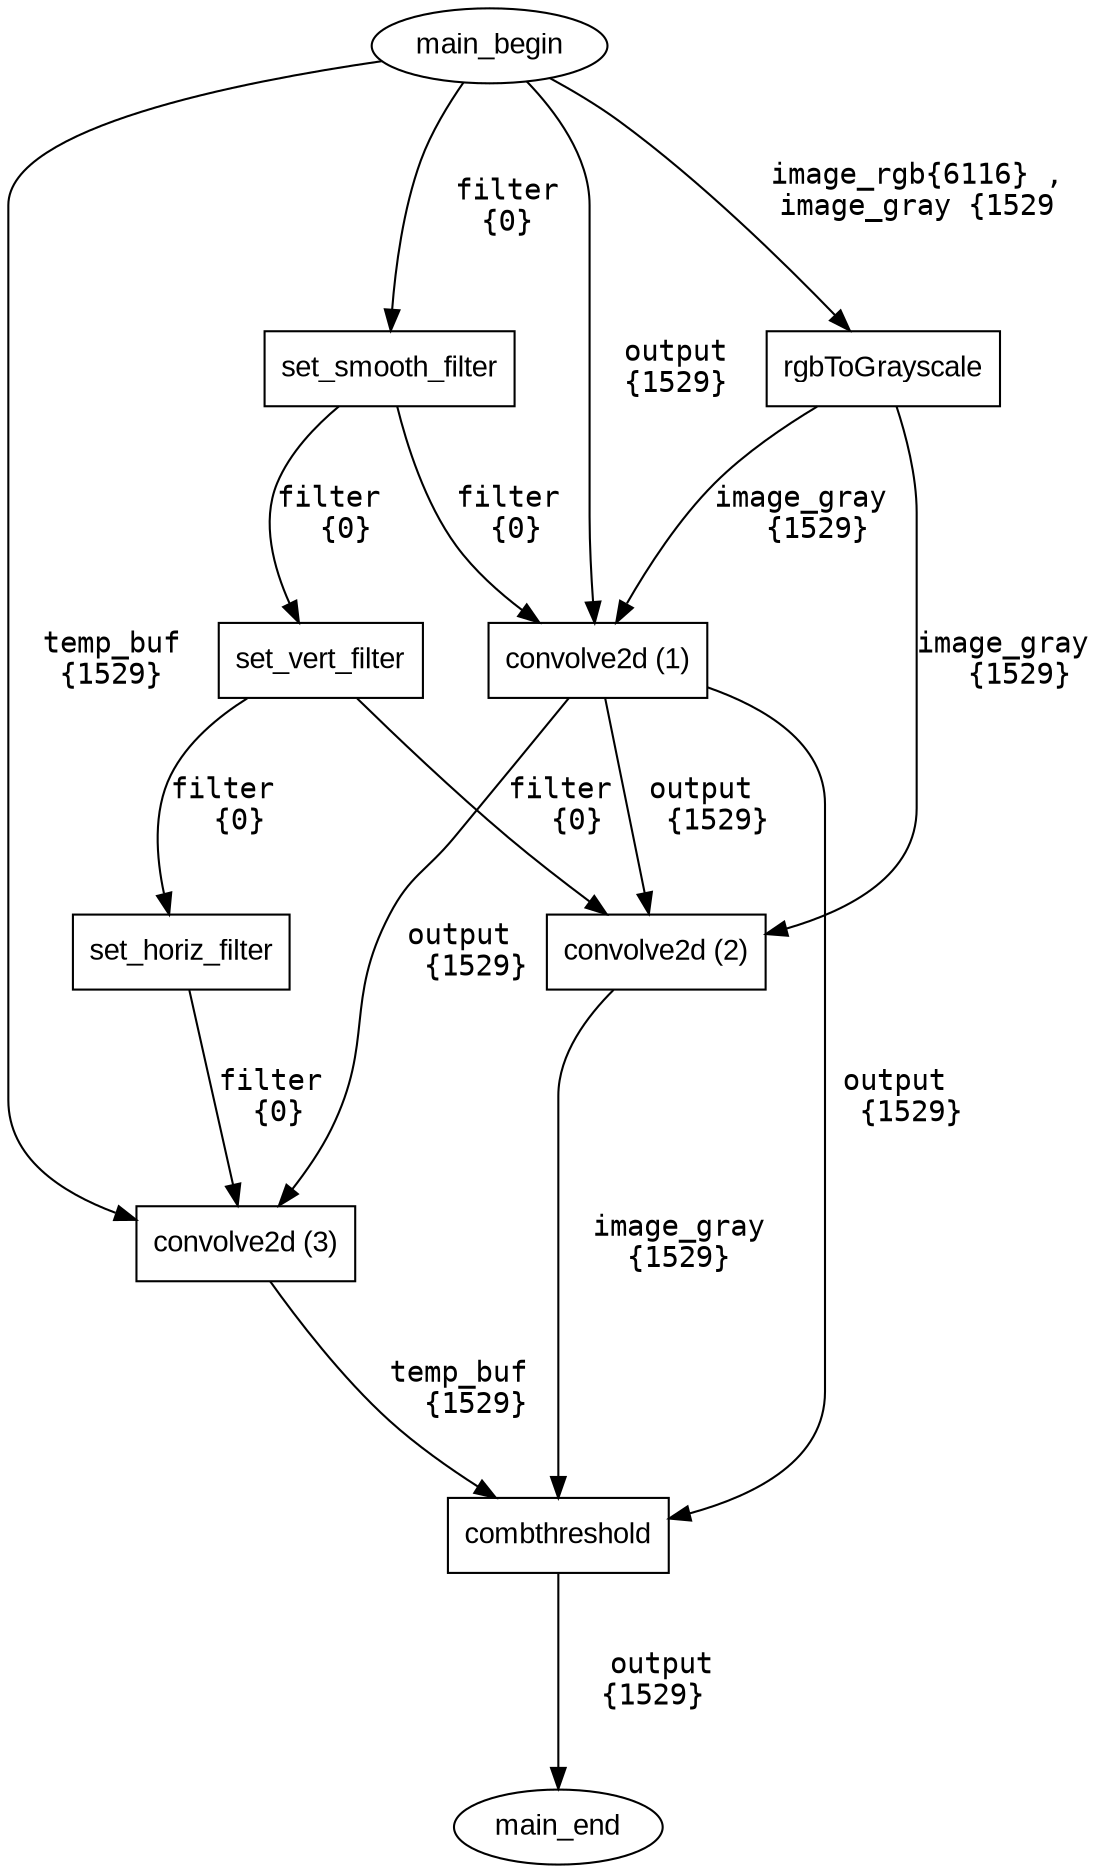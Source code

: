 digraph static_call_graph {
	rankdir=TB;
	node [shape=rectangle, fontname="Arial"]
    edge [fontname="Consolas", minlen=2]

    "main_begin" [label="main_begin\n", shape="ellipse"]
	"set_smooth_filter" [label="set_smooth_filter\n"]
    "set_vert_filter" [label="set_vert_filter\n"]
    "set_horiz_filter" [label="set_horiz_filter\n"]
	"rgbToGrayscale" [label="rgbToGrayscale\n"]
	"convolve2d_1" [label="convolve2d (1)\n"]
	"convolve2d_2" [label="convolve2d (2)\n"]
	"convolve2d_3" [label="convolve2d (3)\n"]
	"combthreshold" [label="combthreshold\n"]
    "main_end" [label="main_end\n", shape="ellipse"]

    "main_begin" -> "rgbToGrayscale" [label="image_rgb{6116} ,\nimage_gray {1529\n  "]
    "main_begin" -> "set_smooth_filter" [label="  filter\n  {0}"]
    "set_smooth_filter" -> "convolve2d_1" [label="filter\n {0}"]
    "rgbToGrayscale" -> "convolve2d_1" [label="image_gray\n  {1529}"]
    "main_begin" -> "convolve2d_1" [label="  output\n  {1529}"]
    "set_smooth_filter" -> "set_vert_filter" [label="filter\n  {0}"]
    "set_vert_filter" -> "convolve2d_2" [label="filter\n  {0}"]
    "convolve2d_1" -> "convolve2d_2" [label="output\n  {1529}"]
    "rgbToGrayscale" -> "convolve2d_2" [label="image_gray\n  {1529}"]
    "set_vert_filter" -> "set_horiz_filter" [label="filter\n  {0}"]
    "set_horiz_filter" -> "convolve2d_3" [label="filter\n {0}"]
    "convolve2d_1" -> "convolve2d_3" [label="output\n  {1529}"]
    "main_begin" -> "convolve2d_3" [label="  temp_buf\n  {1529}"]
    "convolve2d_1" -> "combthreshold" [label="output\n  {1529}"]
    "convolve2d_2" -> "combthreshold" [label="  image_gray\n  {1529}"]
    "convolve2d_3" -> "combthreshold" [label="temp_buf\n  {1529}"]
    "combthreshold" -> "main_end" [label="   output\n  {1529}"]
}
